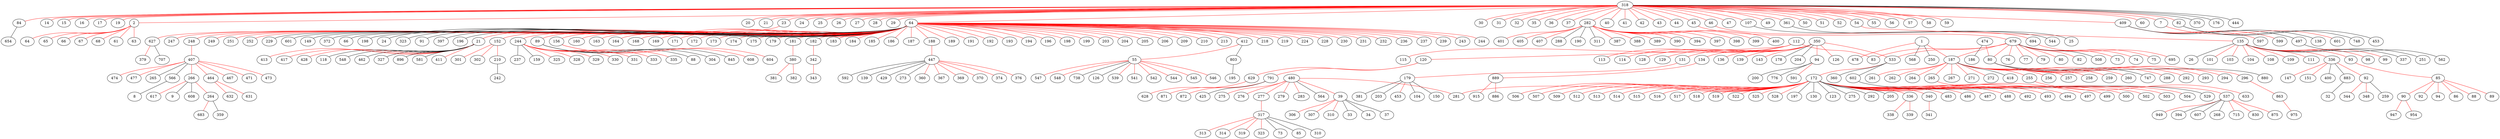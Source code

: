 strict graph "" {
	graph ["edge"="{'color': ''}",
		file="tmp_workspace/eucore/set2/layers/EUcore_Layer_4_drawing.dot",
		"graph"="{'edge': \"{'color': ''}\", 'file': 'tmp_workspace/eucore/set2/layers/EUcore_Layer_4_drawing.dot', 'graph': '{\'edge\': \'{}\', \'\
file\': \'tmp_workspace/eucore/set2/layers/EUcore_Layer_4_drawing.dot\', \'graph\': \"{\'file\': \'tmp_workspace/eucore/set2/layers/\
EUcore_Layer_3_drawing_improved.dot\'}\", \'node\': \"{\'height\': \'\', \'level\': \'\', \'pos\': \'\', \'width\': \'\'}\"}', 'node': \"{'\
height': '', 'label': '\\\\N', 'level': '', 'pos': '', 'width': ''}\"}",
		"node"="{'height': '', 'label': '\\N', 'level': '', 'pos': '', 'width': ''}"
	];
	node [label="\N"];
	1	 [height=0.05,
		label=318,
		level=1,
		pos="-1257.3400000000038,-3413.8400000000015",
		width=0.05];
	11	 [height=0.05,
		label=84,
		level=1,
		pos="2166.8299999999854,-5262.519999999988",
		width=0.05];
	1 -- 11	 [color=red];
	14	 [height=0.05,
		level=1,
		pos="-1548.8687517794306,-3224.2078361051235",
		width=0.05];
	1 -- 14	 [color=red];
	15	 [height=0.05,
		level=1,
		pos="-1356.7980793606728,-3747.092848671114",
		width=0.05];
	1 -- 15	 [color=red];
	16	 [level=2,
		pos="-1010.9979953506661,-3659.3292817270662"];
	1 -- 16	 [color=red];
	17	 [height=0.05,
		level=1,
		pos="-1375.9767739674676,-3086.9230586217404",
		width=0.05];
	1 -- 17	 [color=red];
	19	 [level=2,
		pos="-1478.9860266197215,-3681.8370327843513"];
	1 -- 19	 [color=red];
	2	 [height=0.05,
		level=1,
		pos="-5156.1500000000015,3.570000000001073",
		width=0.05];
	1 -- 2	 [color=red];
	20	 [height=0.05,
		level=1,
		pos="-1574.3985151361235,-3556.750002019466",
		width=0.05];
	1 -- 20	 [color=red];
	21	 [level=2,
		pos="-1558.3474880427839,-3239.6451009940315"];
	1 -- 21	 [color=red];
	23	 [height=0.05,
		level=1,
		pos="486.6200000000008,-6888.760000000006",
		width=0.05];
	1 -- 23	 [color=red];
	24	 [level=2,
		pos="-927.4968428262453,-3524.0800216036446"];
	1 -- 24	 [color=red];
	25	 [level=2,
		pos="-909.6282557866065,-3407.064040023628"];
	1 -- 25	 [color=red];
	26	 [level=2,
		pos="-1509.8019037806457,-3174.6489511771447"];
	1 -- 26	 [color=red];
	27	 [level=2,
		pos="-1367.7235406012642,-3084.0448443929877"];
	1 -- 27	 [color=red];
	28	 [height=0.05,
		level=1,
		pos="-1408.0828501028238,-3100.4297834460367",
		width=0.05];
	1 -- 28	 [color=red];
	29	 [level=2,
		pos="-927.8408771809343,-3302.5759053468373"];
	1 -- 29	 [color=red];
	3	 [height=0.05,
		label=64,
		level=1,
		pos="64.81999999999971,305.44999999999527",
		width=0.05];
	1 -- 3	 [color=red];
	30	 [height=0.05,
		level=1,
		pos="-915.1156822659677,-3475.74223783514",
		width=0.05];
	1 -- 30	 [color=red];
	31	 [level=2,
		pos="-968.4120016578877,-3220.26835313109"];
	1 -- 31	 [color=red];
	32	 [height=0.05,
		level=1,
		pos="-1192.220247681302,-3755.4666800990176",
		width=0.05];
	1 -- 32	 [color=red];
	35	 [height=0.05,
		level=1,
		pos="-1594.4749963453794,-3328.462222231263",
		width=0.05];
	1 -- 35	 [color=red];
	36	 [height=0.05,
		level=1,
		pos="-1567.4436712935722,-3571.272791208742",
		width=0.05];
	1 -- 36	 [color=red];
	37	 [height=0.05,
		level=1,
		pos="-914.7518403735837,-3353.984143299867",
		width=0.05];
	1 -- 37	 [color=red];
	4	 [height=0.05,
		label=282,
		level=1,
		pos="435.8599999999951,-9064.120000000014",
		width=0.05];
	1 -- 4	 [color=red];
	40	 [level=3,
		pos="-1440.7009762975306,-3118.3266786949507"];
	1 -- 40	 [color=red];
	41	 [height=0.05,
		level=1,
		pos="-1021.4459475394824,-3669.3852341783704",
		width=0.05];
	1 -- 41	 [color=red];
	42	 [height=0.05,
		level=1,
		pos="-1602.6532108598515,-3455.1698572848604",
		width=0.05];
	1 -- 42	 [color=red];
	43	 [height=0.05,
		level=1,
		pos="-1591.0549613443225,-3315.9436503618026",
		width=0.05];
	1 -- 43	 [color=red];
	44	 [height=0.05,
		level=1,
		pos="-1090.6330417456215,-3719.0582182752155",
		width=0.05];
	1 -- 44	 [color=red];
	45	 [height=0.05,
		level=1,
		pos="-4486.209999999997,2316.1299999999915",
		width=0.05];
	1 -- 45	 [color=red];
	46	 [height=0.05,
		level=1,
		pos="3292.2400000000034,-4693.829999999998",
		width=0.05];
	1 -- 46	 [color=red];
	47	 [level=2,
		pos="-1404.2654132191078,-3098.6221489066347"];
	1 -- 47	 [color=red];
	48	 [height=0.05,
		label=107,
		level=1,
		pos="4125.390000000012,-2238.9599999999928",
		width=0.05];
	1 -- 48	 [color=red];
	49	 [level=3,
		pos="-1015.8730017509434,-3163.55404463272"];
	1 -- 49	 [color=red];
	5	 [label=361,
		level=2,
		pos="-1108.0599999999977,-1811.6599999999949"];
	1 -- 5	 [color=red];
	50	 [height=0.05,
		level=1,
		pos="-1477.4901449331946,-3144.6128015533745",
		width=0.05];
	1 -- 50	 [color=red];
	51	 [height=0.05,
		level=1,
		pos="-1453.146410479335,-3701.2581976019005",
		width=0.05];
	1 -- 51	 [color=red];
	52	 [height=0.05,
		level=1,
		pos="-1472.3632685224495,-3140.5007150601145",
		width=0.05];
	1 -- 52	 [color=red];
	54	 [height=0.05,
		level=1,
		pos="-1946.0600000000031,85.29999999999563",
		width=0.05];
	1 -- 54	 [color=red];
	55	 [height=0.05,
		level=1,
		pos="-941.1118580854522,-3269.1018469138344",
		width=0.05];
	1 -- 55	 [color=red];
	56	 [level=2,
		pos="-1604.2515437872007,-3438.3706234064352"];
	1 -- 56	 [color=red];
	57	 [level=2,
		pos="-1322.9650270401528,-3755.3699789528077"];
	1 -- 57	 [color=red];
	58	 [level=3,
		pos="-1308.2229431458595,-3069.804686704491"];
	1 -- 58	 [color=red];
	59	 [height=0.05,
		level=1,
		pos="-926.2375628748694,-3307.441941618653",
		width=0.05];
	1 -- 59	 [color=red];
	6	 [height=0.05,
		label=409,
		level=1,
		pos="4545.809999999996,-3555.0100000000075",
		width=0.05];
	1 -- 6	 [color=red];
	60	 [level=3,
		pos="-944.7217124299817,-3261.4615993839316"];
	1 -- 60	 [color=red];
	7	 [level=3,
		pos="-1049.460000000001,-1731.169999999996"];
	1 -- 7	 [color=red];
	9	 [height=0.05,
		label=82,
		level=1,
		pos="1333.7400000000016,-4934.459999999997",
		width=0.05];
	1 -- 9	 [color=red];
	53	 [label=370,
		level=4,
		pos="-1074.2255192697903,-3118.17387470928"];
	1 -- 53;
	22	 [label=176,
		level=4,
		pos="-1528.9013157033182,-3631.10440691243"];
	1 -- 22;
	8	 [label=444,
		level=4,
		pos="-1257.5972224989298,-3761.617665375613"];
	1 -- 8;
	769	 [label=654,
		level=4,
		pos="2472.8554199669848,-5427.740498218417"];
	11 -- 769;
	61	 [level=2,
		pos="-5234.0653400742,342.5074138076927"];
	2 -- 61	 [color=red];
	63	 [height=0.05,
		level=1,
		pos="-5386.950740237719,-256.58454830397505",
		width=0.05];
	2 -- 63	 [color=red];
	64	 [level=3,
		pos="-4918.338470184031,257.3317918129388"];
	2 -- 64	 [color=red];
	65	 [level=2,
		pos="-5008.836498514786,-311.46666925881726"];
	2 -- 65	 [color=red];
	66	 [height=0.05,
		level=1,
		pos="-5097.799211826673,-339.2777157822042",
		width=0.05];
	2 -- 66	 [color=red];
	67	 [height=0.05,
		level=1,
		pos="-5479.392037193312,131.88194834715696",
		width=0.05];
	2 -- 67	 [color=red];
	68	 [height=0.05,
		level=1,
		pos="-5366.680040314886,280.3848710285236",
		width=0.05];
	2 -- 68	 [color=red];
	377	 [label=627,
		level=2,
		pos="1349.6100000000006,-6846.469999999994"];
	23 -- 377	 [color=red];
	122	 [height=0.05,
		label=21,
		level=1,
		pos="-2239.369999999997,1627.8100000000068",
		width=0.05];
	3 -- 122	 [color=red];
	152	 [height=0.05,
		level=1,
		pos="1191.6699999999855,5014.819999999982",
		width=0.05];
	3 -- 152	 [color=red];
	153	 [height=0.05,
		label=244,
		level=1,
		pos="4407.399999999989,3928.4599999999955",
		width=0.05];
	3 -- 153	 [color=red];
	155	 [label=89,
		level=2,
		pos="-1147.0300000000007,2017.9099999999917"];
	3 -- 155	 [color=red];
	156	 [level=2,
		pos="441.65999999999804,3433.540000000008"];
	3 -- 156	 [color=red];
	160	 [height=0.05,
		level=1,
		pos="216.08444620051296,618.6088063797242",
		width=0.05];
	3 -- 160	 [color=red];
	163	 [level=3,
		pos="197.29198236371562,-16.10955060634558"];
	3 -- 163	 [color=red];
	164	 [level=2,
		pos="412.0990007831036,324.06897721716393"];
	3 -- 164	 [color=red];
	168	 [height=0.05,
		level=1,
		pos="163.24818168235018,639.0084862482553",
		width=0.05];
	3 -- 168	 [color=red];
	169	 [level=2,
		pos="82.62313657146736,-41.8717802351955"];
	3 -- 169	 [color=red];
	171	 [level=2,
		pos="-266.0719783136888,198.3992205297927"];
	3 -- 171	 [color=red];
	172	 [level=2,
		pos="-279.33088335646795,355.5453109830353"];
	3 -- 172	 [color=red];
	173	 [level=2,
		pos="357.72159992196265,117.94527083115838"];
	3 -- 173	 [color=red];
	174	 [height=0.05,
		level=1,
		pos="408.05256011273696,249.40733432480894",
		width=0.05];
	3 -- 174	 [color=red];
	175	 [level=2,
		pos="40.025647709758985,652.3427943789387"];
	3 -- 175	 [color=red];
	179	 [level=2,
		pos="-205.3174654567153,524.4822361072555"];
	3 -- 179	 [color=red];
	181	 [height=0.05,
		level=1,
		pos="-971.9399999999969,2757.8500000000067",
		width=0.05];
	3 -- 181	 [color=red];
	182	 [height=0.05,
		level=1,
		pos="-596.9800000000068,2146.2300000000096",
		width=0.05];
	3 -- 182	 [color=red];
	183	 [level=3,
		pos="407.3351323541305,245.17766135317683"];
	3 -- 183	 [color=red];
	184	 [level=2,
		pos="29.371552848432927,651.4164409911224"];
	3 -- 184	 [color=red];
	185	 [level=2,
		pos="326.3292344386109,76.18532544053332"];
	3 -- 185	 [color=red];
	186	 [level=2,
		pos="296.1088616432369,565.1706829986738"];
	3 -- 186	 [color=red];
	187	 [height=0.05,
		level=1,
		pos="398.29451051223845,404.16231704375264",
		width=0.05];
	3 -- 187	 [color=red];
	188	 [height=0.05,
		level=1,
		pos="3147.8499999999894,3340.249999999998",
		width=0.05];
	3 -- 188	 [color=red];
	189	 [level=2,
		pos="155.08685755682842,-30.408995896109445"];
	3 -- 189	 [color=red];
	191	 [level=2,
		pos="238.92867635943895,4.3926308593470935"];
	3 -- 191	 [color=red];
	192	 [level=2,
		pos="397.4914781980497,204.06430923917435"];
	3 -- 192	 [color=red];
	193	 [level=2,
		pos="-207.56689679543558,89.22153482559375"];
	3 -- 193	 [color=red];
	194	 [level=2,
		pos="352.4896683084507,500.8867740033294"];
	3 -- 194	 [color=red];
	196	 [level=2,
		pos="184.34525032992246,-21.14314939400805"];
	3 -- 196	 [color=red];
	198	 [level=2,
		pos="6.2901410329084015,-37.36719079827395"];
	3 -- 198	 [color=red];
	199	 [level=2,
		pos="-112.65784993209058,6.366427263198318"];
	3 -- 199	 [color=red];
	203	 [level=2,
		pos="-277.55881395222997,366.4919401247081"];
	3 -- 203	 [color=red];
	204	 [level=3,
		pos="412.1791673824482,288.3918778027367"];
	3 -- 204	 [color=red];
	205	 [height=0.05,
		level=1,
		pos="264.3298859711822,20.590076358058127",
		width=0.05];
	3 -- 205	 [color=red];
	206	 [level=2,
		pos="-197.42965919893004,533.8673525535385"];
	3 -- 206	 [color=red];
	209	 [level=3,
		pos="377.49657267243094,153.1912347372153"];
	3 -- 209	 [color=red];
	210	 [height=0.05,
		level=1,
		pos="395.51462027765814,197.79109968543798",
		width=0.05];
	3 -- 210	 [color=red];
	213	 [level=2,
		pos="99.5132864543335,-40.59298370654085"];
	3 -- 213	 [color=red];
	216	 [height=0.05,
		label=412,
		level=1,
		pos="-1704.83,3089.709999999997",
		width=0.05];
	3 -- 216	 [color=red];
	218	 [height=0.05,
		level=1,
		pos="-249.55953492906264,454.16072158828894",
		width=0.05];
	3 -- 218	 [color=red];
	219	 [level=2,
		pos="362.45662211955374,125.55610941227613"];
	3 -- 219	 [color=red];
	224	 [height=0.05,
		level=1,
		pos="320.2734637261577,69.45657092233432",
		width=0.05];
	3 -- 224	 [color=red];
	228	 [level=2,
		pos="-101.25570552826048,-0.11215526602438786"];
	3 -- 228	 [color=red];
	230	 [level=2,
		pos="-8.253796150520273,-34.56410413934293"];
	3 -- 230	 [color=red];
	231	 [level=2,
		pos="-282.59974296692826,289.67366030036254"];
	3 -- 231	 [color=red];
	232	 [height=0.05,
		level=1,
		pos="367.77225920264476,476.2402202748631",
		width=0.05];
	3 -- 232	 [color=red];
	236	 [height=0.05,
		level=1,
		pos="411.9135446414704,283.6453682502065",
		width=0.05];
	3 -- 236	 [color=red];
	237	 [level=3,
		pos="234.7507564318441,608.885180419184"];
	3 -- 237	 [color=red];
	239	 [level=2,
		pos="-169.92882254050855,48.85233630570235"];
	3 -- 239	 [color=red];
	243	 [level=2,
		pos="395.3905763348615,413.489181592424"];
	3 -- 243	 [color=red];
	244	 [level=3,
		pos="277.1268692686612,29.99553196786485"];
	3 -- 244	 [color=red];
	247	 [level=3,
		pos="407.842589318706,362.7638195779525"];
	3 -- 247	 [color=red];
	248	 [height=0.05,
		level=1,
		pos="4559.049999999997,685.0700000000033",
		width=0.05];
	3 -- 248	 [color=red];
	249	 [level=2,
		pos="-216.28804312010345,100.68760406091974"];
	3 -- 249	 [color=red];
	251	 [level=3,
		pos="374.309070597818,464.0875928902782"];
	3 -- 251	 [color=red];
	252	 [level=2,
		pos="-261.1893964198058,184.34160168047924"];
	3 -- 252	 [color=red];
	207	 [label=229,
		level=4,
		pos="-241.60681700172142,140.97514927892544"];
	3 -- 207;
	201	 [label=601,
		level=4,
		pos="-277.3925854575284,243.48293574810006"];
	3 -- 201;
	176	 [label=149,
		level=4,
		pos="-266.4719196375727,411.2565909117944"];
	3 -- 176;
	227	 [label=372,
		level=4,
		pos="-12.303130208910943,644.5685537305512"];
	3 -- 227;
	165	 [label=66,
		level=4,
		pos="-168.40734679939655,563.4313470048488"];
	3 -- 165;
	240	 [label=198,
		level=4,
		pos="44.332459621241256,-41.72377692843753"];
	3 -- 240;
	245	 [label=24,
		level=4,
		pos="266.6170138611092,588.6943042574042"];
	3 -- 245;
	241	 [label=323,
		level=4,
		pos="-142.38514108305773,26.137629693424742"];
	3 -- 241;
	178	 [label=91,
		level=4,
		pos="73.25933964935578,653.1253489159162"];
	3 -- 178;
	167	 [label=397,
		level=4,
		pos="-282.5303294791133,322.6871490762235"];
	3 -- 167;
	235	 [label=196,
		level=4,
		pos="299.5309406902399,48.817685164495515"];
	3 -- 235;
	387	 [height=0.05,
		level=1,
		pos="554.7771078666003,-9390.935073327679",
		width=0.05];
	4 -- 387	 [color=red];
	388	 [level=2,
		pos="636.759240951523,-8780.238218825834"];
	4 -- 388	 [color=red];
	389	 [height=0.05,
		level=1,
		pos="761.8379723933133,-8942.927045535385",
		width=0.05];
	4 -- 389	 [color=red];
	390	 [level=2,
		pos="441.3850193935907,-9411.853870737716"];
	4 -- 390	 [color=red];
	394	 [height=0.05,
		level=1,
		pos="252.43822894297952,-9359.595590531333",
		width=0.05];
	4 -- 394	 [color=red];
	397	 [level=3,
		pos="266.6841976653006,-8760.263259739184"];
	4 -- 397	 [color=red];
	398	 [level=2,
		pos="93.86296946572963,-9000.974122832386"];
	4 -- 398	 [color=red];
	399	 [level=2,
		pos="180.37265139475792,-9300.076744765214"];
	4 -- 399	 [color=red];
	400	 [height=0.05,
		level=1,
		pos="756.7943682220199,-9198.099483472128",
		width=0.05];
	4 -- 400	 [color=red];
	401	 [level=2,
		pos="703.814310049027,-9285.817673473759"];
	4 -- 401	 [color=red];
	405	 [level=2,
		pos="782.7577014678475,-9039.394397604008"];
	4 -- 405	 [color=red];
	407	 [level=2,
		pos="90.08153030871102,-9101.357354839989"];
	4 -- 407	 [color=red];
	396	 [label=288,
		level=4,
		pos="492.0766004727654,-8720.915885035158"];
	4 -- 396;
	402	 [label=190,
		level=4,
		pos="153.35363517153968,-8861.291194035633"];
	4 -- 402;
	410	 [label=311,
		level=4,
		pos="119.2332559526713,-9207.984087428096"];
	4 -- 410;
	69	 [height=0.05,
		label=679,
		level=1,
		pos="-9442.140000000003,4067.920000000001",
		width=0.05];
	45 -- 69	 [color=red];
	694	 [level=2,
		pos="4021.859999999988,-5465.290000000014"];
	46 -- 694	 [color=red];
	558	 [label=544,
		level=4,
		pos="4465.168223591339,-2164.7971422432465"];
	48 -- 558;
	577	 [label=25,
		level=4,
		pos="-1075.7962265266758,-1465.3820486100938"];
	5 -- 577;
	95	 [height=0.05,
		label=135,
		level=1,
		pos="-5726.960000000012,6162.480000000011",
		width=0.05];
	54 -- 95	 [color=red];
	597	 [level=2,
		pos="4793.567266785396,-3799.0708683352505"];
	6 -- 597	 [color=red];
	599	 [level=2,
		pos="4876.835930847707,-3448.3741532882605"];
	6 -- 599	 [color=red];
	592	 [label=497,
		level=4,
		pos="4452.4744614946485,-2909.7859256645042"];
	6 -- 592;
	598	 [label=138,
		level=4,
		pos="4410.026018751669,-3875.185078876985"];
	6 -- 598;
	601	 [level=3,
		pos="-860.4600000000064,-1462.5700000000024"];
	7 -- 601	 [color=red];
	652	 [label=748,
		level=4,
		pos="1633.680718264632,-5110.485385170495"];
	9 -- 652;
	649	 [label=453,
		level=4,
		pos="1157.7146148295087,-5234.400718264631"];
	9 -- 649;
	379	 [level=2,
		pos="1695.175059131127,-6807.301637700484"];
	377 -- 379	 [color=red];
	378	 [label=707,
		level=4,
		pos="1377.7195720502505,-7193.109903439682"];
	377 -- 378;
	411	 [level=2,
		pos="-2340.8817820328327,1960.4430242264693"];
	122 -- 411	 [color=red];
	413	 [level=3,
		pos="-2370.220149749119,1950.0329181919888"];
	122 -- 413	 [color=red];
	417	 [height=0.05,
		level=1,
		pos="-2231.6262874047075,1975.501538022959",
		width=0.05];
	122 -- 417	 [color=red];
	428	 [level=2,
		pos="-2051.793437377959,1920.6656023920818"];
	122 -- 428	 [color=red];
	121	 [label=118,
		level=4,
		pos="-2501.3425457485337,1399.0748781416542"];
	122 -- 121;
	431	 [label=548,
		level=4,
		pos="-2577.698402589165,1708.3287102417032"];
	122 -- 431;
	427	 [label=462,
		level=4,
		pos="-2205.2098575385116,1281.7139795598182"];
	122 -- 427;
	414	 [label=327,
		level=4,
		pos="-1901.5652111668073,1710.49793950081"];
	122 -- 414;
	412	 [label=896,
		level=4,
		pos="-2503.2589151305538,1854.331546809008"];
	122 -- 412;
	429	 [label=581,
		level=4,
		pos="-2050.502516434664,1335.785267572729"];
	122 -- 429;
	299	 [height=0.05,
		label=210,
		level=1,
		pos="1620.0500000000047,6814.999999999997",
		width=0.05];
	152 -- 299	 [color=red];
	301	 [level=2,
		pos="1531.9732231410185,4943.104680734509"];
	152 -- 301	 [color=red];
	302	 [level=2,
		pos="985.7165959311669,5295.056625104537"];
	152 -- 302	 [color=red];
	325	 [height=0.05,
		level=1,
		pos="4753.984901478996,3899.6802021495682",
		width=0.05];
	153 -- 325	 [color=red];
	328	 [level=3,
		pos="4296.707832980863,4258.151696677565"];
	153 -- 328	 [color=red];
	329	 [level=2,
		pos="4706.545227469372,3751.0860910398105"];
	153 -- 329	 [color=red];
	330	 [level=2,
		pos="4544.412126354791,3608.8085524367784"];
	153 -- 330	 [color=red];
	331	 [level=2,
		pos="4602.989765309048,4216.0256697240975"];
	153 -- 331	 [color=red];
	333	 [level=3,
		pos="4363.592092960805,3583.4524088105104"];
	153 -- 333	 [color=red];
	335	 [height=0.05,
		level=1,
		pos="4705.055828771446,4108.322109116679",
		width=0.05];
	153 -- 335	 [color=red];
	334	 [label=237,
		level=4,
		pos="4072.7641298965286,4023.16060790525"];
	153 -- 334;
	332	 [label=159,
		level=4,
		pos="4155.637278151689,4168.386869243647"];
	153 -- 332;
	564	 [label=845,
		level=4,
		pos="-1347.9254365058296,2301.7944734899256"];
	155 -- 564;
	569	 [label=88,
		level=4,
		pos="-1401.5635057152558,1837.785250282619"];
	155 -- 569;
	567	 [label=304,
		level=4,
		pos="-1067.1546888466182,2074.4350550793747"];
	155 -- 567;
	604	 [level=2,
		pos="185.1725622961975,3668.4092508560184"];
	156 -- 604	 [color=red];
	608	 [level=2,
		pos="515.5419624113777,3773.3794125580102"];
	156 -- 608	 [color=red];
	380	 [height=0.05,
		level=1,
		pos="-1540.9799999999886,5166.4699999999975",
		width=0.05];
	181 -- 380	 [color=red];
	342	 [level=2,
		pos="-1083.5000000000055,3547.37000000001"];
	182 -- 342	 [color=red];
	355	 [label=447,
		level=2,
		pos="3541.629999999999,5927.7500000000055"];
	188 -- 355	 [color=red];
	536	 [height=0.05,
		label=55,
		level=1,
		pos="-2690.360000000006,8096.949999999997",
		width=0.05];
	216 -- 536	 [color=red];
	552	 [label=803,
		level=4,
		pos="-1778.4289965809894,3060.291608313579"];
	216 -- 552;
	462	 [label=407,
		level=2,
		pos="6304.780000000008,-193.58999999998832"];
	248 -- 462	 [color=red];
	83	 [height=0.05,
		level=1,
		pos="-8901.849999999995,8659.619999999988",
		width=0.05];
	69 -- 83	 [color=red];
	72	 [height=0.05,
		label=533,
		level=1,
		pos="-9421.120000000003,658.420000000001",
		width=0.05];
	69 -- 72	 [color=red];
	70	 [height=0.05,
		label=187,
		level=1,
		pos="-13656.95000000001,4841.919999999996",
		width=0.05];
	69 -- 70	 [color=red];
	71	 [height=0.05,
		label=80,
		level=1,
		pos="-11023.800000000001,8358.170000000011",
		width=0.05];
	69 -- 71	 [color=red];
	73	 [level=2,
		pos="-9407.557132729611,3721.865963773167"];
	69 -- 73	 [color=red];
	74	 [level=3,
		pos="-9671.693902317436,3806.664614163914"];
	69 -- 74	 [color=red];
	75	 [height=0.05,
		level=1,
		pos="-9261.995339342997,4365.404910431264",
		width=0.05];
	69 -- 75	 [color=red];
	76	 [level=2,
		pos="-9101.097054149404,4136.0307905039335"];
	69 -- 76	 [color=red];
	77	 [height=0.05,
		level=1,
		pos="-9547.272514471912,4399.426448049415",
		width=0.05];
	69 -- 77	 [color=red];
	79	 [height=0.05,
		level=1,
		pos="-9746.674590659044,3899.9674656646876",
		width=0.05];
	69 -- 79	 [color=red];
	80	 [level=2,
		pos="-9224.55802250391,3796.6130635490244"];
	69 -- 80	 [color=red];
	82	 [level=2,
		pos="-9210.68222320195,3808.349839432136"];
	69 -- 82	 [color=red];
	81	 [label=508,
		level=4,
		pos="-9708.223929670798,4291.859083387587"];
	69 -- 81;
	695	 [level=2,
		pos="4284.059636174627,-5693.7647721027815"];
	694 -- 695	 [color=red];
	101	 [level=2,
		pos="-5784.548783477579,5819.503466232614"];
	95 -- 101	 [color=red];
	103	 [height=0.05,
		level=1,
		pos="-5661.373658188615,6504.017410052444",
		width=0.05];
	95 -- 103	 [color=red];
	104	 [height=0.05,
		level=1,
		pos="-5392.206821309131,6256.7650998508125",
		width=0.05];
	95 -- 104	 [color=red];
	108	 [level=2,
		pos="-5428.142545511741,6340.405545076245"];
	95 -- 108	 [color=red];
	109	 [height=0.05,
		level=1,
		pos="-5947.8418758768785,6431.107190743319",
		width=0.05];
	95 -- 109	 [color=red];
	111	 [height=0.05,
		level=1,
		pos="-5774.452401242037,6506.999727333282",
		width=0.05];
	95 -- 111	 [color=red];
	96	 [height=0.05,
		label=336,
		level=1,
		pos="-7559.660000000003,6919.2300000000005",
		width=0.05];
	95 -- 96	 [color=red];
	93	 [height=0.05,
		level=1,
		pos="-4865.2800000000025,5120.000000000007",
		width=0.05];
	95 -- 93	 [color=red];
	98	 [height=0.05,
		level=1,
		pos="-5591.291079999465,6482.703851147002",
		width=0.05];
	95 -- 98	 [color=red];
	99	 [height=0.05,
		level=1,
		pos="-5916.631722120893,5870.976983677326",
		width=0.05];
	95 -- 99	 [color=red];
	106	 [label=337,
		level=4,
		pos="-6059.083223527736,6059.3124901382425"];
	95 -- 106;
	102	 [label=251,
		level=4,
		pos="-5395.0001974880515,6058.7878584764385"];
	95 -- 102;
	110	 [label=26,
		level=4,
		pos="-5659.54020978179,5821.299779904451"];
	95 -- 110;
	659	 [label=562,
		level=4,
		pos="4402.646363834821,-2565.596252110623"];
	592 -- 659;
	145	 [label=92,
		level=2,
		pos="-7479.889999999999,7678.620000000004"];
	96 -- 145	 [color=red];
	147	 [level=2,
		pos="-7615.0922669482015,6575.89833166964"];
	96 -- 147	 [color=red];
	151	 [height=0.05,
		level=1,
		pos="-7901.309907479375,6984.227780091791",
		width=0.05];
	96 -- 151	 [color=red];
	148	 [label=400,
		level=4,
		pos="-7260.881399141074,7097.220781689126"];
	96 -- 148;
	146	 [label=883,
		level=4,
		pos="-8373.334969011412,6348.886296675066"];
	96 -- 146;
	85	 [height=0.05,
		level=1,
		pos="-3900.8700000000117,5219.690000000004",
		width=0.05];
	93 -- 85	 [color=red];
	112	 [height=0.05,
		level=1,
		pos="-7372.219999999999,11589.619999999995",
		width=0.05];
	113	 [height=0.05,
		level=1,
		pos="-7025.1968415816755,11566.722440765534",
		width=0.05];
	112 -- 113	 [color=red];
	114	 [height=0.05,
		level=1,
		pos="-7300.823174960024,11249.249813186087",
		width=0.05];
	112 -- 114	 [color=red];
	115	 [level=2,
		pos="-7584.398916046557,11865.173040779502"];
	112 -- 115	 [color=red];
	120	 [height=0.05,
		level=1,
		pos="-5330.670000000013,13197.330000000005",
		width=0.05];
	112 -- 120	 [color=red];
	112 -- 83	 [color=red];
	629	 [level=3,
		pos="-5617.510000000011,13924.299999999997"];
	120 -- 629	 [color=red];
	868	 [label=791,
		level=2,
		pos="-4228.200000000017,13351.35"];
	120 -- 868	 [color=red];
	628	 [level=3,
		pos="-5893.68000000001,14067.12000000001"];
	629 -- 628	 [color=red];
	871	 [level=2,
		pos="-3973.6836407549677,13588.353783881545"];
	868 -- 871	 [color=red];
	872	 [level=2,
		pos="-3958.2609938982155,13132.073225848482"];
	868 -- 872	 [color=red];
	869	 [label=425,
		level=4,
		pos="-4377.682320490759,13665.363385953891"];
	868 -- 869;
	123	 [height=0.05,
		label=350,
		level=1,
		pos="-12927.370000000015,-984.880000000001",
		width=0.05];
	125	 [label=94,
		level=2,
		pos="-12415.020000000002,-2023.1100000000024"];
	123 -- 125	 [color=red];
	126	 [level=2,
		pos="-12579.85308937705,-998.3472762128978"];
	123 -- 126	 [color=red];
	128	 [level=2,
		pos="-12871.146473450472,-641.6770195935696"];
	123 -- 128	 [color=red];
	129	 [height=0.05,
		level=1,
		pos="-12716.330418080306,-708.4533993251041",
		width=0.05];
	123 -- 129	 [color=red];
	131	 [level=2,
		pos="-14267.809999999992,-1855.4099999999908"];
	123 -- 131	 [color=red];
	134	 [level=3,
		pos="-14273.710000000008,-765.2100000000137"];
	123 -- 134	 [color=red];
	136	 [level=3,
		pos="-13037.344682206838,-654.9482798350057"];
	123 -- 136	 [color=red];
	139	 [level=2,
		pos="-13181.824175152831,-747.809454708468"];
	123 -- 139	 [color=red];
	143	 [level=2,
		pos="-13080.472269536413,-1297.1444164171278"];
	123 -- 143	 [color=red];
	123 -- 72	 [color=red];
	137	 [label=178,
		level=4,
		pos="-12635.622451969775,-1174.175374787308"];
	123 -- 137;
	138	 [label=204,
		level=4,
		pos="-12926.923750692447,-1332.6574741973388"];
	123 -- 138;
	591	 [level=2,
		pos="-12475.462272696039,-2365.5951856195597"];
	125 -- 591	 [color=red];
	588	 [label=200,
		level=4,
		pos="-12070.736217434323,-1973.9363509611833"];
	125 -- 588;
	583	 [label=776,
		level=4,
		pos="-12759.303782565681,-2072.283649038821"];
	125 -- 583;
	443	 [label=179,
		level=2,
		pos="-15029.980000000012,-2603.9499999999994"];
	131 -- 443	 [color=red];
	889	 [level=3,
		pos="-15077.659999999994,-633.7199999999941"];
	134 -- 889	 [color=red];
	337	 [height=0.05,
		label=172,
		level=1,
		pos="-7513.479999999992,-3714.540000000013",
		width=0.05];
	72 -- 337	 [color=red];
	707	 [label=360,
		level=4,
		pos="-9080.892731463267,730.4947975478041"];
	72 -- 707;
	660	 [label=602,
		level=4,
		pos="-11589.82761002989,2027.7080303862713"];
	72 -- 660;
	453	 [level=2,
		pos="-15307.873573789815,-2813.054118428729"];
	443 -- 453	 [color=red];
	451	 [label=104,
		level=4,
		pos="-14803.095486022885,-2867.526911004904"];
	443 -- 451;
	445	 [label=150,
		level=4,
		pos="-15256.864513977138,-2340.3730889950934"];
	443 -- 445;
	457	 [label=381,
		level=4,
		pos="-14682.506710801268,-2618.4993639355903"];
	443 -- 457;
	450	 [label=203,
		level=4,
		pos="-15067.293567619648,-2949.720253736522"];
	443 -- 450;
	886	 [level=3,
		pos="-15389.680068785694,-787.3196333735547"];
	889 -- 886	 [color=red];
	915	 [level=3,
		pos="-15230.147685311857,-321.1550043178882"];
	889 -- 915	 [color=red];
	281	 [height=0.05,
		level=1,
		pos="-10855.040000000006,-2807.7800000000007",
		width=0.05];
	337 -- 281	 [color=red];
	336	 [level=2,
		pos="-9445.829999999993,-2478.9199999999923"];
	337 -- 336	 [color=red];
	340	 [level=3,
		pos="-5203.700000000003,-3616.9000000000087"];
	337 -- 340	 [color=red];
	483	 [level=2,
		pos="-7615.136238097766,-3381.951094662909"];
	337 -- 483	 [color=red];
	486	 [level=2,
		pos="-7329.891800350017,-4009.912212042387"];
	337 -- 486	 [color=red];
	487	 [height=0.05,
		level=1,
		pos="-7860.862568908351,-3731.114725221082",
		width=0.05];
	337 -- 487	 [color=red];
	488	 [level=2,
		pos="-7501.279730214403,-3366.976302075901"];
	337 -- 488	 [color=red];
	492	 [height=0.05,
		level=1,
		pos="-7260.191701743711,-3476.224224894878",
		width=0.05];
	337 -- 492	 [color=red];
	493	 [level=2,
		pos="-7316.623630212204,-3427.8399121529774"];
	337 -- 493	 [color=red];
	494	 [height=0.05,
		level=1,
		pos="-7806.964487157418,-3901.1310675661407",
		width=0.05];
	337 -- 494	 [color=red];
	497	 [level=2,
		pos="-7245.156605592487,-3493.2891769254793"];
	337 -- 497	 [color=red];
	499	 [level=2,
		pos="-7481.862644317239,-3368.2024283778246"];
	337 -- 499	 [color=red];
	500	 [level=3,
		pos="-7167.340294133602,-3680.82539307285"];
	337 -- 500	 [color=red];
	502	 [height=0.05,
		level=1,
		pos="-7490.217769360329,-4061.538903922189",
		width=0.05];
	337 -- 502	 [color=red];
	503	 [height=0.05,
		level=1,
		pos="-7738.431399694682,-3449.3113468101205",
		width=0.05];
	337 -- 503	 [color=red];
	504	 [height=0.05,
		level=1,
		pos="-7176.869938661808,-3801.964466274783",
		width=0.05];
	337 -- 504	 [color=red];
	506	 [height=0.05,
		level=1,
		pos="-7218.082988616732,-3898.088294362457",
		width=0.05];
	337 -- 506	 [color=red];
	507	 [height=0.05,
		level=1,
		pos="-7664.122571767745,-4027.9984282942955",
		width=0.05];
	337 -- 507	 [color=red];
	509	 [height=0.05,
		level=1,
		pos="-7194.521650408252,-3575.9220288590477",
		width=0.05];
	337 -- 509	 [color=red];
	512	 [level=2,
		pos="-7227.2848253343345,-3912.1297079698825"];
	337 -- 512	 [color=red];
	513	 [height=0.05,
		level=1,
		pos="-7400.969523769668,-3385.4643803683693",
		width=0.05];
	337 -- 513	 [color=red];
	514	 [level=2,
		pos="-7632.275107060661,-4041.3994395699433"];
	337 -- 514	 [color=red];
	515	 [height=0.05,
		level=1,
		pos="-7305.789369780114,-3993.491559982018",
		width=0.05];
	337 -- 515	 [color=red];
	516	 [height=0.05,
		level=1,
		pos="-7456.539001334033,-4057.6246737592",
		width=0.05];
	337 -- 516	 [color=red];
	517	 [level=2,
		pos="-7858.862520618518,-3755.286596774688"];
	337 -- 517	 [color=red];
	518	 [level=2,
		pos="-7173.525762037174,-3787.8918015364725"];
	337 -- 518	 [color=red];
	519	 [level=2,
		pos="-7391.3804186193565,-3388.900532299616"];
	337 -- 519	 [color=red];
	522	 [height=0.05,
		level=1,
		pos="-7724.921565957088,-3438.420759665089",
		width=0.05];
	337 -- 522	 [color=red];
	525	 [level=2,
		pos="-7787.590337255988,-3928.5794676384116"];
	337 -- 525	 [color=red];
	528	 [level=2,
		pos="-7325.612065884818,-3421.8712281284297"];
	337 -- 528	 [color=red];
	505	 [label=197,
		level=4,
		pos="-7731.596461702238,-3985.4174258442818"];
	337 -- 505;
	490	 [label=130,
		level=4,
		pos="-7841.13136322203,-3831.133116761959"];
	337 -- 490;
	521	 [label=123,
		level=4,
		pos="-7562.296310034822,-4058.8746316769734"];
	337 -- 521;
	484	 [label=275,
		level=4,
		pos="-7390.872114603515,-4039.988424694509"];
	337 -- 484;
	508	 [label=292,
		level=4,
		pos="-7558.830343658266,-3369.731767749678"];
	337 -- 508;
	489	 [label=205,
		level=4,
		pos="-7263.208677616524,-3956.022164745061"];
	337 -- 489;
	661	 [label=529,
		level=4,
		pos="-11883.916282966284,2213.345373472288"];
	660 -- 661;
	344	 [level=2,
		pos="-7396.630073796382,8016.284264301237"];
	145 -- 344	 [color=red];
	348	 [level=3,
		pos="-7705.835669668333,7943.002157218779"];
	145 -- 348	 [color=red];
	346	 [label=259,
		level=4,
		pos="-7137.3160090267975,7618.683104799991"];
	145 -- 346;
	532	 [label=32,
		level=4,
		pos="-8658.096590088917,6149.2361279828365"];
	146 -- 532;
	689	 [label=242,
		level=4,
		pos="1700.5607976683957,7153.33028560317"];
	299 -- 689;
	381	 [height=0.05,
		level=1,
		pos="-1353.3590263182418,5459.297151972348",
		width=0.05];
	380 -- 381	 [color=red];
	382	 [level=3,
		pos="-1205.373866651155,5257.672488760828"];
	380 -- 382	 [color=red];
	343	 [level=2,
		pos="-991.5491476641497,3882.7718656063807"];
	342 -- 343	 [color=red];
	360	 [level=2,
		pos="3882.405812890188,5997.18497711209"];
	355 -- 360	 [color=red];
	367	 [level=2,
		pos="3253.1597045798167,5733.49691930959"];
	355 -- 367	 [color=red];
	369	 [level=2,
		pos="3527.5522833165546,6275.242717320103"];
	355 -- 369	 [color=red];
	370	 [level=3,
		pos="3827.99102984499,5730.400737818357"];
	355 -- 370	 [color=red];
	374	 [level=2,
		pos="3275.7497195871606,6151.930835900657"];
	355 -- 374	 [color=red];
	376	 [level=2,
		pos="3761.1536957003977,6197.488239268307"];
	355 -- 376	 [color=red];
	364	 [label=592,
		level=4,
		pos="3194.3579512111055,5946.498195312858"];
	355 -- 364;
	362	 [label=139,
		level=4,
		pos="3679.6758267795853,5608.5436084501725"];
	355 -- 362;
	357	 [label=429,
		level=4,
		pos="3388.6738786470382,6240.086030003242"];
	355 -- 357;
	358	 [label=273,
		level=4,
		pos="3355.5447235926163,5633.944553144586"];
	355 -- 358;
	539	 [level=2,
		pos="-3037.9160112338814,8109.367316647434"];
	536 -- 539	 [color=red];
	541	 [level=3,
		pos="-2819.9313063818913,7774.210713175452"];
	536 -- 541	 [color=red];
	542	 [level=2,
		pos="-2696.597273418221,8444.671824333516"];
	536 -- 542	 [color=red];
	544	 [height=0.05,
		level=1,
		pos="-2399.7971927321055,8288.05893681385",
		width=0.05];
	536 -- 544	 [color=red];
	545	 [level=2,
		pos="-2492.4463909097954,8382.9212818351"];
	536 -- 545	 [color=red];
	546	 [level=3,
		pos="-2401.3326007832643,7903.526802840166"];
	536 -- 546	 [color=red];
	547	 [level=3,
		pos="-2910.7159682148103,8366.008763041904"];
	536 -- 547	 [color=red];
	548	 [level=2,
		pos="-2342.8400978737013,8110.339858985365"];
	536 -- 548	 [color=red];
	537	 [label=738,
		level=4,
		pos="-2981.899202366551,7907.333903159557"];
	536 -- 537;
	543	 [label=126,
		level=4,
		pos="-3001.964255590636,8251.391440667112"];
	536 -- 543;
	556	 [label=195,
		level=4,
		pos="-1852.0234034262303,3030.8655794282786"];
	552 -- 556;
	463	 [label=266,
		level=2,
		pos="8059.009999999986,337.89000000000124"];
	462 -- 463	 [color=red];
	464	 [level=3,
		pos="5613.830000000004,-640.0900000000047"];
	462 -- 464	 [color=red];
	467	 [level=3,
		pos="6339.863470732434,152.41364272489903"];
	462 -- 467	 [color=red];
	471	 [level=2,
		pos="6626.846673623955,-324.8242502486572"];
	462 -- 471	 [color=red];
	473	 [level=2,
		pos="6529.619723381606,71.73333008466727"];
	462 -- 473	 [color=red];
	474	 [level=2,
		pos="6442.075465526654,-513.1198512554636"];
	462 -- 474	 [color=red];
	477	 [level=3,
		pos="6179.794652432685,130.95280702398526"];
	462 -- 477	 [color=red];
	465	 [label=265,
		level=4,
		pos="6203.457334940805,-526.2806795250167"];
	462 -- 465;
	466	 [label=566,
		level=4,
		pos="3999.780325317801,-317.4966187222153"];
	462 -- 466;
	615	 [label=264,
		level=3,
		pos="8453.290000000003,929.0199999999904"];
	463 -- 615	 [color=red];
	617	 [level=2,
		pos="8360.663769909157,164.816680862967"];
	463 -- 617	 [color=red];
	620	 [label=9,
		level=4,
		pos="7851.772673572888,617.1784910497997"];
	463 -- 620;
	621	 [label=608,
		level=4,
		pos="8019.671467234521,-7.6557285763840355"];
	463 -- 621;
	631	 [level=3,
		pos="5603.780922165941,-987.7225455595501"];
	464 -- 631	 [color=red];
	632	 [level=3,
		pos="5288.619138898541,-763.3266281556358"];
	464 -- 632	 [color=red];
	665	 [label=8,
		level=4,
		pos="3652.5060324709643,-336.2032011266582"];
	466 -- 665;
	254	 [label=1,
		level=2,
		pos="-12359.38,6116.970000000011"];
	478	 [level=2,
		pos="-12034.692806682648,6241.5797796853385"];
	254 -- 478	 [color=red];
	254 -- 70	 [color=red];
	479	 [label=568,
		level=4,
		pos="-12547.504772663091,6409.473744605076"];
	254 -- 479;
	482	 [label=250,
		level=4,
		pos="-12171.255227336915,5824.466255394942"];
	254 -- 482;
	255	 [level=2,
		pos="-15400.960000000012,4992.359999999992"];
	70 -- 255	 [color=red];
	256	 [level=2,
		pos="-13405.548812500292,4601.614332939779"];
	70 -- 256	 [color=red];
	257	 [height=0.05,
		level=1,
		pos="-13947.219443155102,5033.4742248762905",
		width=0.05];
	70 -- 257	 [color=red];
	258	 [height=0.05,
		level=1,
		pos="-13777.124395284452,4515.565154141163",
		width=0.05];
	70 -- 258	 [color=red];
	259	 [level=2,
		pos="-13703.699016356682,4497.298613305543"];
	70 -- 259	 [color=red];
	260	 [level=2,
		pos="-13451.670586896978,5122.650713057189"];
	70 -- 260	 [color=red];
	261	 [level=2,
		pos="-13904.00727889184,5086.68942546831"];
	70 -- 261	 [color=red];
	262	 [height=0.05,
		level=1,
		pos="-13721.468079037037,5183.660820176481",
		width=0.05];
	70 -- 262	 [color=red];
	264	 [level=2,
		pos="-13474.42807024521,4545.887711463579"];
	70 -- 264	 [color=red];
	265	 [level=2,
		pos="-15141.73999999999,3469.8200000000033"];
	70 -- 265	 [color=red];
	267	 [height=0.05,
		level=1,
		pos="-13989.710482515355,4740.826815394506",
		width=0.05];
	70 -- 267	 [color=red];
	271	 [level=2,
		pos="-13692.446069271378,5187.881558216812"];
	70 -- 271	 [color=red];
	272	 [level=2,
		pos="-13309.45905175406,4856.041316675698"];
	70 -- 272	 [color=red];
	266	 [label=418,
		level=4,
		pos="-13337.806171715914,4980.110403305349"];
	70 -- 266;
	633	 [level=2,
		pos="-15741.768426660505,5061.634721325484"];
	255 -- 633	 [color=red];
	461	 [label=537,
		level=2,
		pos="-16095.68000000001,2394.499999999999"];
	265 -- 461	 [color=red];
	715	 [level=3,
		pos="-15799.694673986862,2211.9019236617864"];
	461 -- 715	 [color=red];
	830	 [level=2,
		pos="-16436.96992091685,2461.362250770531"];
	461 -- 830	 [color=red];
	875	 [level=3,
		pos="-16255.381365282256,2703.4414906167676"];
	461 -- 875	 [color=red];
	949	 [level=2,
		pos="-16327.263083777827,2135.0416295328264"];
	461 -- 949	 [color=red];
	833	 [label=394,
		level=4,
		pos="-16045.542305551298,2050.3552887332235"];
	461 -- 833;
	951	 [label=607,
		level=4,
		pos="-15751.611817066527,2445.160203220836"];
	461 -- 951;
	950	 [label=268,
		level=4,
		pos="-16052.570370862799,2739.5955383269625"];
	461 -- 950;
	273	 [height=0.05,
		label=480,
		level=1,
		pos="-12061.830000000007,-5777.030000000008",
		width=0.05];
	274	 [label=39,
		level=2,
		pos="-10715.250000000015,-7001.429999999996"];
	273 -- 274	 [color=red];
	275	 [level=2,
		pos="-12370.300561018434,-5937.639102115989"];
	273 -- 275	 [color=red];
	276	 [level=2,
		pos="-12162.732524795972,-5444.211654370859"];
	273 -- 276	 [color=red];
	277	 [height=0.05,
		level=1,
		pos="-13102.850000000008,-7681.4699999999975",
		width=0.05];
	273 -- 277	 [color=red];
	279	 [level=2,
		pos="-11998.321516286254,-6118.959880522177"];
	273 -- 279	 [color=red];
	273 -- 281	 [color=red];
	283	 [height=0.05,
		level=1,
		pos="-12387.27744992824,-5654.419527230614",
		width=0.05];
	273 -- 283	 [color=red];
	282	 [label=564,
		level=4,
		pos="-11722.696451217502,-5699.972834287088"];
	273 -- 282;
	306	 [level=2,
		pos="-10398.045261044577,-7144.015147479449"];
	274 -- 306	 [color=red];
	307	 [level=2,
		pos="-10722.079474681173,-7349.140697237087"];
	274 -- 307	 [color=red];
	310	 [level=3,
		pos="-10462.283488112611,-6762.772683830881"];
	274 -- 310	 [color=red];
	308	 [label=33,
		level=4,
		pos="-11034.670520910038,-7138.97963292969"];
	274 -- 308;
	309	 [label=34,
		level=4,
		pos="-10718.447638894668,-6653.666940140234"];
	274 -- 309;
	311	 [label=37,
		level=4,
		pos="-10372.306465516378,-6943.645029173709"];
	274 -- 311;
	304	 [height=0.05,
		label=317,
		level=1,
		pos="-14013.490000000022,-9221.580000000009",
		width=0.05];
	277 -- 304	 [color=red];
	313	 [height=0.05,
		level=1,
		pos="-14015.913286317083,-9569.349317768196",
		width=0.05];
	304 -- 313	 [color=red];
	314	 [level=2,
		pos="-14340.280436173158,-9340.564795345026"];
	304 -- 314	 [color=red];
	319	 [level=2,
		pos="-14224.262567940437,-8944.949749844089"];
	304 -- 319	 [color=red];
	323	 [level=2,
		pos="-13684.393480869217,-9334.029329893578"];
	304 -- 323	 [color=red];
	322	 [label=73,
		level=4,
		pos="-13687.250042903932,-9101.094062681721"];
	304 -- 322;
	320	 [label=85,
		level=4,
		pos="-14347.213406288185,-9123.712442592305"];
	304 -- 320;
	317	 [label=310,
		level=4,
		pos="-13812.187430635959,-9505.175920748088"];
	304 -- 317;
	338	 [level=2,
		pos="-9728.65506867124,-2276.535832564324"];
	336 -- 338	 [color=red];
	339	 [level=2,
		pos="-9791.630282774133,-2515.954242679558"];
	336 -- 339	 [color=red];
	341	 [level=3,
		pos="-5241.71935597863,-3271.2066398258585"];
	340 -- 341	 [color=red];
	284	 [height=0.05,
		label=474,
		level=1,
		pos="-12495.530000000013,9716.149999999992",
		width=0.05];
	284 -- 71	 [color=red];
	434	 [label=186,
		level=4,
		pos="-12751.125032393533,9951.990094371751"];
	284 -- 434;
	288	 [level=3,
		pos="-10807.472386030278,8630.47816023707"];
	71 -- 288	 [color=red];
	292	 [level=3,
		pos="-11281.167205324362,8124.2651212115325"];
	71 -- 292	 [color=red];
	293	 [level=3,
		pos="-10728.066747797766,8175.163950265546"];
	71 -- 293	 [color=red];
	294	 [level=2,
		pos="-11370.848655457441,8380.677808483011"];
	71 -- 294	 [color=red];
	296	 [height=0.05,
		level=1,
		pos="-10994.290000000019,10538.29000000001",
		width=0.05];
	71 -- 296	 [color=red];
	285	 [label=880,
		level=4,
		pos="-10681.193315715103,8417.91973289341"];
	71 -- 285;
	286	 [label=747,
		level=4,
		pos="-11106.453513026248,8020.356786105195"];
	71 -- 286;
	863	 [level=2,
		pos="-10676.000000000025,11329.860000000019"];
	296 -- 863	 [color=red];
	975	 [level=2,
		pos="-10535.255062005675,11647.885522759578"];
	863 -- 975	 [color=red];
	683	 [level=3,
		pos="8641.783389994927,1221.2863385094834"];
	615 -- 683	 [color=red];
	682	 [label=359,
		level=4,
		pos="8744.09426742259,738.2786863148392"];
	615 -- 682;
	86	 [level=2,
		pos="-4003.003390717512,4887.247311408315"];
	85 -- 86	 [color=red];
	88	 [height=0.05,
		level=1,
		pos="-3878.2348366174656,5566.730372400925",
		width=0.05];
	85 -- 88	 [color=red];
	89	 [level=3,
		pos="-3650.551047392989,5461.122791193015"];
	85 -- 89	 [color=red];
	90	 [height=0.05,
		level=1,
		pos="-3382.650000000005,3050.1999999999985",
		width=0.05];
	85 -- 90	 [color=red];
	92	 [height=0.05,
		level=1,
		pos="-3587.015433150223,5369.505491739197",
		width=0.05];
	85 -- 92	 [color=red];
	94	 [height=0.05,
		level=1,
		pos="-3609.8490221399593,5029.279493086905",
		width=0.05];
	85 -- 94	 [color=red];
	947	 [level=3,
		pos="-3122.449798364952,3280.9492703490123"];
	90 -- 947	 [color=red];
	954	 [height=0.05,
		level=1,
		pos="-3227.5815270153366,2738.907309138604",
		width=0.05];
	90 -- 954	 [color=red];
}
